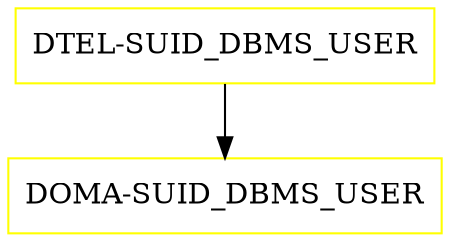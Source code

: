 digraph G {
  "DTEL-SUID_DBMS_USER" [shape=box,color=yellow];
  "DOMA-SUID_DBMS_USER" [shape=box,color=yellow,URL="./DOMA_SUID_DBMS_USER.html"];
  "DTEL-SUID_DBMS_USER" -> "DOMA-SUID_DBMS_USER";
}
